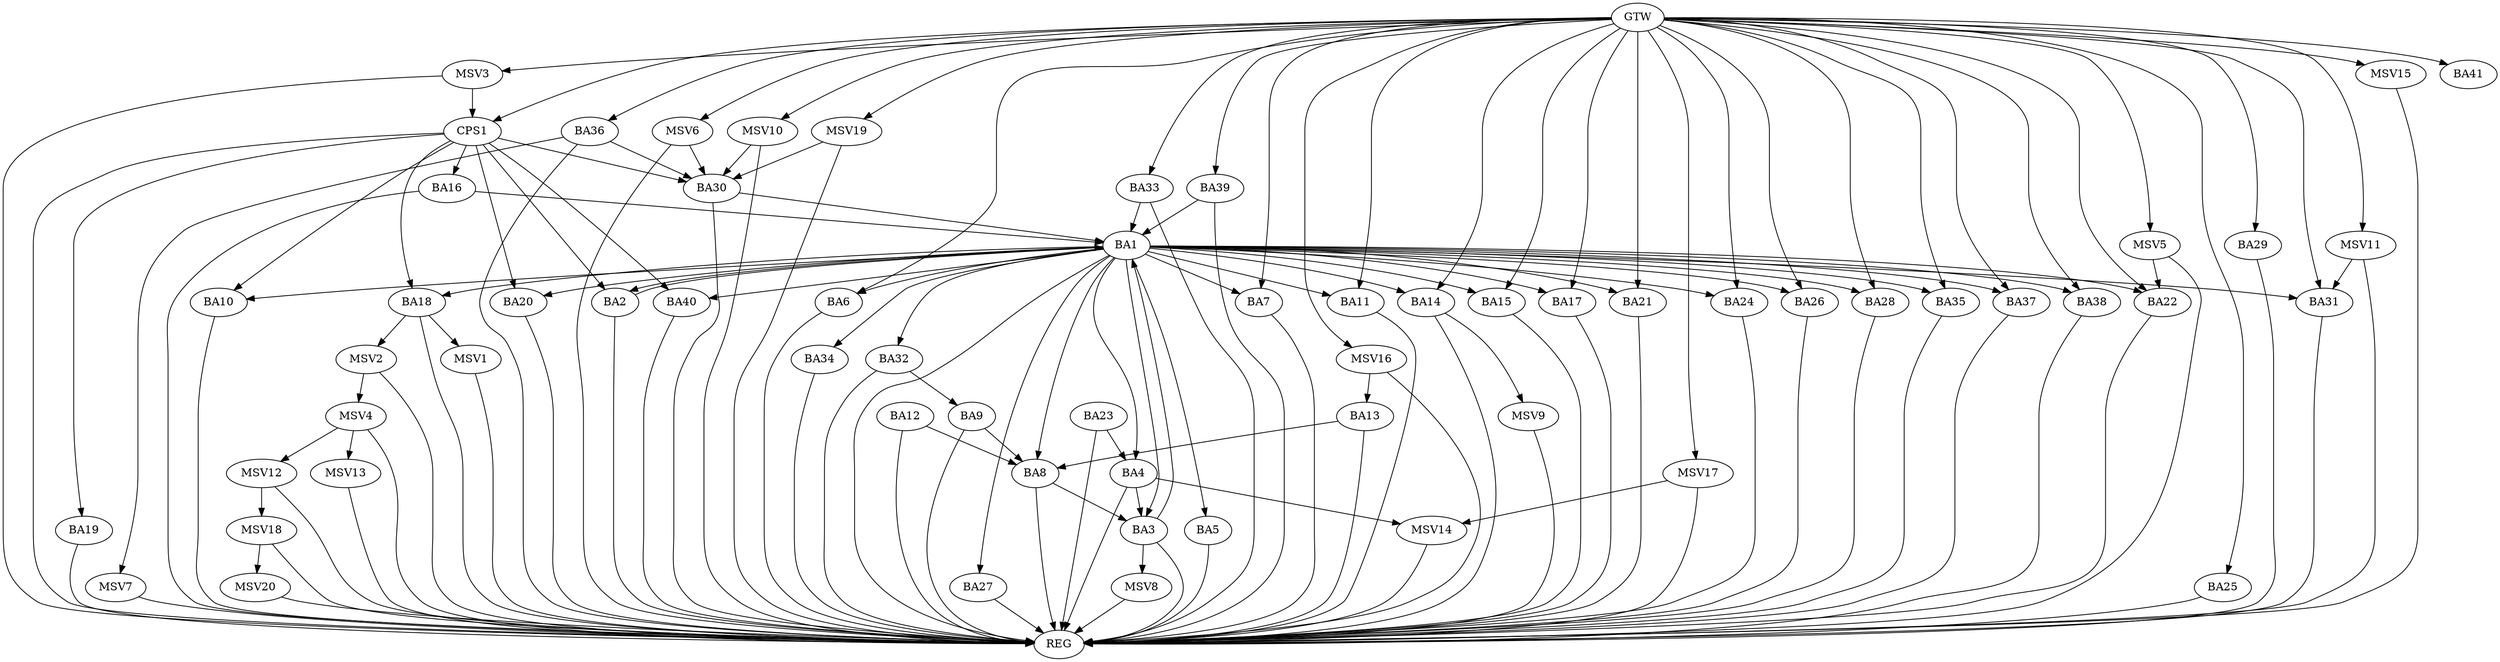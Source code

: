 strict digraph G {
  BA1 [ label="BA1" ];
  BA2 [ label="BA2" ];
  BA3 [ label="BA3" ];
  BA4 [ label="BA4" ];
  BA5 [ label="BA5" ];
  BA6 [ label="BA6" ];
  BA7 [ label="BA7" ];
  BA8 [ label="BA8" ];
  BA9 [ label="BA9" ];
  BA10 [ label="BA10" ];
  BA11 [ label="BA11" ];
  BA12 [ label="BA12" ];
  BA13 [ label="BA13" ];
  BA14 [ label="BA14" ];
  BA15 [ label="BA15" ];
  BA16 [ label="BA16" ];
  BA17 [ label="BA17" ];
  BA18 [ label="BA18" ];
  BA19 [ label="BA19" ];
  BA20 [ label="BA20" ];
  BA21 [ label="BA21" ];
  BA22 [ label="BA22" ];
  BA23 [ label="BA23" ];
  BA24 [ label="BA24" ];
  BA25 [ label="BA25" ];
  BA26 [ label="BA26" ];
  BA27 [ label="BA27" ];
  BA28 [ label="BA28" ];
  BA29 [ label="BA29" ];
  BA30 [ label="BA30" ];
  BA31 [ label="BA31" ];
  BA32 [ label="BA32" ];
  BA33 [ label="BA33" ];
  BA34 [ label="BA34" ];
  BA35 [ label="BA35" ];
  BA36 [ label="BA36" ];
  BA37 [ label="BA37" ];
  BA38 [ label="BA38" ];
  BA39 [ label="BA39" ];
  BA40 [ label="BA40" ];
  BA41 [ label="BA41" ];
  CPS1 [ label="CPS1" ];
  GTW [ label="GTW" ];
  REG [ label="REG" ];
  MSV1 [ label="MSV1" ];
  MSV2 [ label="MSV2" ];
  MSV3 [ label="MSV3" ];
  MSV4 [ label="MSV4" ];
  MSV5 [ label="MSV5" ];
  MSV6 [ label="MSV6" ];
  MSV7 [ label="MSV7" ];
  MSV8 [ label="MSV8" ];
  MSV9 [ label="MSV9" ];
  MSV10 [ label="MSV10" ];
  MSV11 [ label="MSV11" ];
  MSV12 [ label="MSV12" ];
  MSV13 [ label="MSV13" ];
  MSV14 [ label="MSV14" ];
  MSV15 [ label="MSV15" ];
  MSV16 [ label="MSV16" ];
  MSV17 [ label="MSV17" ];
  MSV18 [ label="MSV18" ];
  MSV19 [ label="MSV19" ];
  MSV20 [ label="MSV20" ];
  BA1 -> BA2;
  BA2 -> BA1;
  BA3 -> BA1;
  BA4 -> BA3;
  BA8 -> BA3;
  BA9 -> BA8;
  BA12 -> BA8;
  BA13 -> BA8;
  BA16 -> BA1;
  BA23 -> BA4;
  BA30 -> BA1;
  BA32 -> BA9;
  BA33 -> BA1;
  BA36 -> BA30;
  BA39 -> BA1;
  CPS1 -> BA20;
  CPS1 -> BA40;
  CPS1 -> BA19;
  CPS1 -> BA18;
  CPS1 -> BA10;
  CPS1 -> BA2;
  CPS1 -> BA30;
  CPS1 -> BA16;
  GTW -> BA6;
  GTW -> BA7;
  GTW -> BA11;
  GTW -> BA14;
  GTW -> BA15;
  GTW -> BA17;
  GTW -> BA21;
  GTW -> BA22;
  GTW -> BA24;
  GTW -> BA25;
  GTW -> BA26;
  GTW -> BA28;
  GTW -> BA29;
  GTW -> BA31;
  GTW -> BA33;
  GTW -> BA35;
  GTW -> BA36;
  GTW -> BA37;
  GTW -> BA38;
  GTW -> BA39;
  GTW -> BA41;
  GTW -> CPS1;
  BA1 -> REG;
  BA2 -> REG;
  BA3 -> REG;
  BA4 -> REG;
  BA5 -> REG;
  BA6 -> REG;
  BA7 -> REG;
  BA8 -> REG;
  BA9 -> REG;
  BA10 -> REG;
  BA11 -> REG;
  BA12 -> REG;
  BA13 -> REG;
  BA14 -> REG;
  BA15 -> REG;
  BA16 -> REG;
  BA17 -> REG;
  BA18 -> REG;
  BA19 -> REG;
  BA20 -> REG;
  BA21 -> REG;
  BA22 -> REG;
  BA23 -> REG;
  BA24 -> REG;
  BA25 -> REG;
  BA26 -> REG;
  BA27 -> REG;
  BA28 -> REG;
  BA29 -> REG;
  BA30 -> REG;
  BA31 -> REG;
  BA32 -> REG;
  BA33 -> REG;
  BA34 -> REG;
  BA35 -> REG;
  BA36 -> REG;
  BA37 -> REG;
  BA38 -> REG;
  BA39 -> REG;
  BA40 -> REG;
  CPS1 -> REG;
  BA1 -> BA10;
  BA1 -> BA38;
  BA1 -> BA8;
  BA1 -> BA11;
  BA1 -> BA28;
  BA1 -> BA6;
  BA1 -> BA18;
  BA1 -> BA40;
  BA1 -> BA27;
  BA1 -> BA20;
  BA1 -> BA31;
  BA1 -> BA15;
  BA1 -> BA32;
  BA1 -> BA4;
  BA1 -> BA24;
  BA1 -> BA21;
  BA1 -> BA35;
  BA1 -> BA5;
  BA1 -> BA7;
  BA1 -> BA26;
  BA1 -> BA34;
  BA1 -> BA37;
  BA1 -> BA14;
  BA1 -> BA17;
  BA1 -> BA3;
  BA1 -> BA22;
  BA18 -> MSV1;
  MSV1 -> REG;
  BA18 -> MSV2;
  MSV2 -> REG;
  MSV3 -> CPS1;
  GTW -> MSV3;
  MSV3 -> REG;
  MSV2 -> MSV4;
  MSV4 -> REG;
  MSV5 -> BA22;
  GTW -> MSV5;
  MSV5 -> REG;
  MSV6 -> BA30;
  GTW -> MSV6;
  MSV6 -> REG;
  BA36 -> MSV7;
  MSV7 -> REG;
  BA3 -> MSV8;
  MSV8 -> REG;
  BA14 -> MSV9;
  MSV9 -> REG;
  MSV10 -> BA30;
  GTW -> MSV10;
  MSV10 -> REG;
  MSV11 -> BA31;
  GTW -> MSV11;
  MSV11 -> REG;
  MSV4 -> MSV12;
  MSV12 -> REG;
  MSV4 -> MSV13;
  MSV13 -> REG;
  BA4 -> MSV14;
  MSV14 -> REG;
  GTW -> MSV15;
  MSV15 -> REG;
  MSV16 -> BA13;
  GTW -> MSV16;
  MSV16 -> REG;
  MSV17 -> MSV14;
  GTW -> MSV17;
  MSV17 -> REG;
  MSV12 -> MSV18;
  MSV18 -> REG;
  MSV19 -> BA30;
  GTW -> MSV19;
  MSV19 -> REG;
  MSV18 -> MSV20;
  MSV20 -> REG;
}
